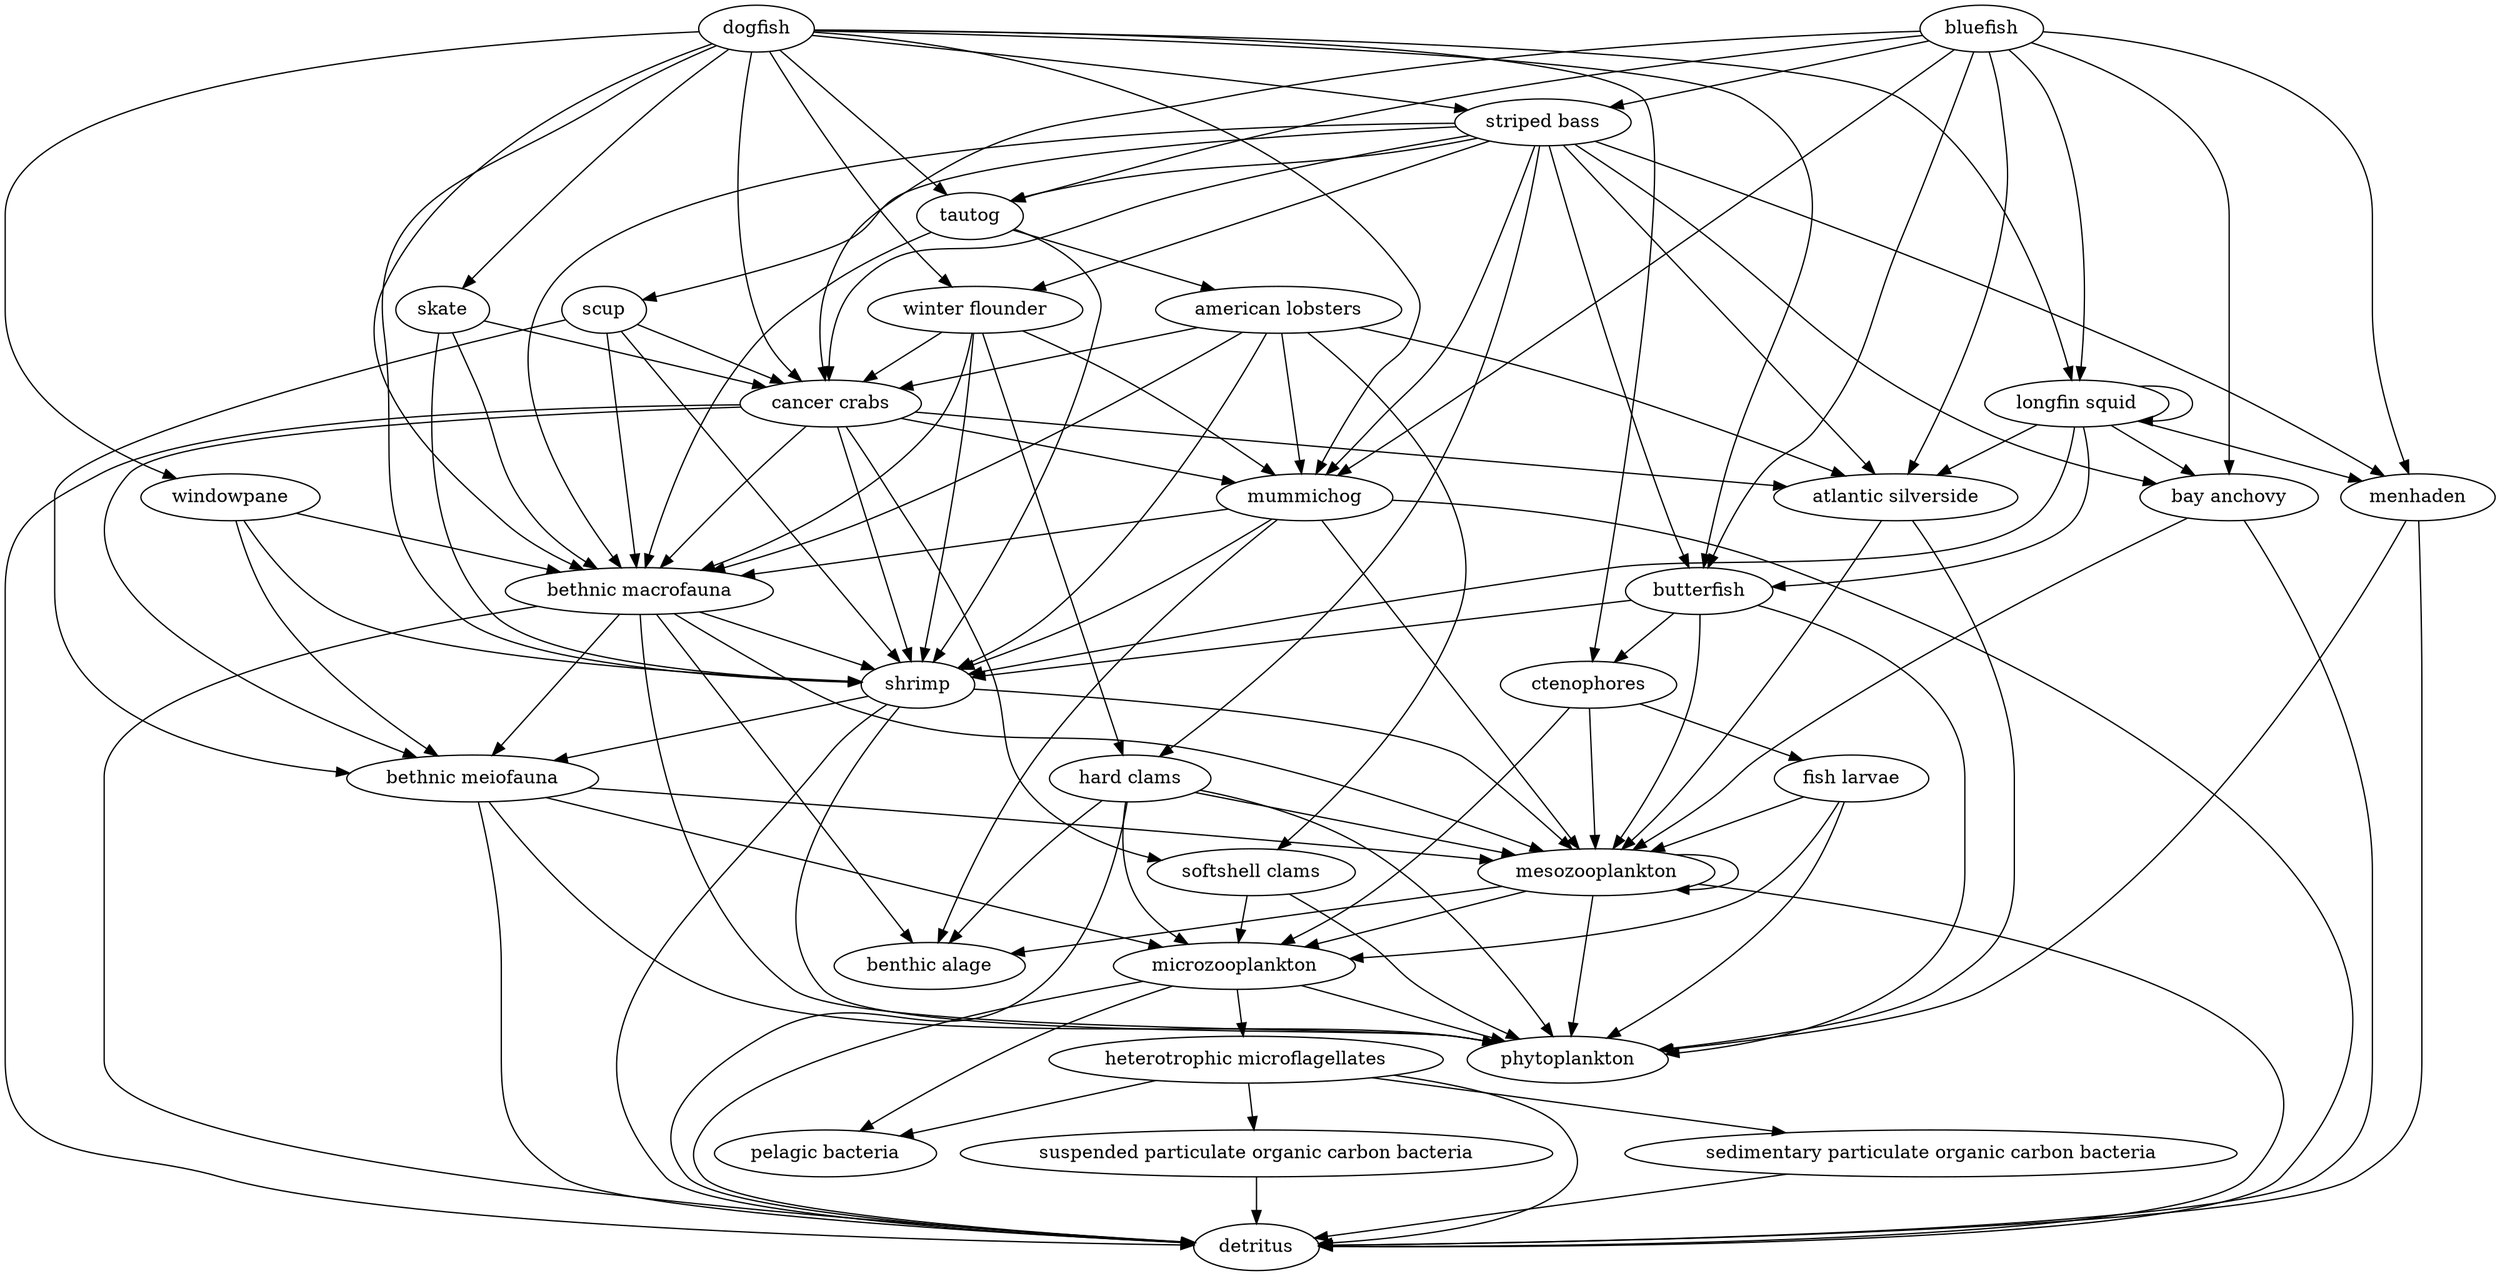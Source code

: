 strict digraph {
  aa [label="american lobsters"];
  ab [label="atlantic silverside"];
  ac [label="bay anchovy"];
  ad [label="benthic alage"];
  ae [label="bethnic macrofauna"];
  af [label="bethnic meiofauna"];
  ag [label="bluefish"];
  ah [label="butterfish"];
  ai [label="cancer crabs"];
  aj [label="ctenophores"];
  ak [label="detritus"];
  al [label="dogfish"];
  am [label="fish larvae"];
  an [label="hard clams"];
  ao [label="heterotrophic microflagellates"];
  ap [label="longfin squid"];
  aq [label="menhaden"];
  ar [label="mesozooplankton"];
  as [label="microzooplankton"];
  at [label="mummichog"];
  au [label="pelagic bacteria"];
  av [label="phytoplankton"];
  aw [label="scup"];
  ax [label="sedimentary particulate organic carbon bacteria"];
  ay [label="shrimp"];
  az [label="skate"];
  ba [label="softshell clams"];
  bb [label="striped bass"];
  bc [label="suspended particulate organic carbon bacteria"];
  bd [label="tautog"];
  be [label="windowpane"];
  bf [label="winter flounder"];

  aa -> { ab at ai ba ae ay };
  ab -> { ar av };
  ac -> { ar ak };
  ad -> {};
  ae -> { af ay ar ad av ak };
  af -> { ar as av ak };
  ag -> { bb bd ap ah aq ac ab at ai };
  ah -> { ay aj ar av };
  ai -> { ab at ba ae af ay ak };
  aj -> { am ar as };
  ak -> {};
  al -> { bb bf be bd az ap ah at ai ae ay aj };
  am -> { ar as av };
  an -> { ar as ad av ak };
  ao -> { au bc ax ak };
  ap -> { ap ah aq ac ab ay };
  aq -> { av ak };
  ar -> { ar as ad av ak };
  as -> { ao au av ak };
  at -> { ae ay ar ad ak };
  au -> {};
  av -> {};
  aw -> { ai ae af ay };
  ax -> { ak };
  ay -> { af ar av ak };
  az -> { ai ae ay };
  ba -> { as av };
  bb -> { bf aw bd ah aq ac ab at an ai ae };
  bc -> { ak };
  bd -> { aa ae ay };
  be -> { ae af ay };
  bf -> { at an ai ae ay };
}
